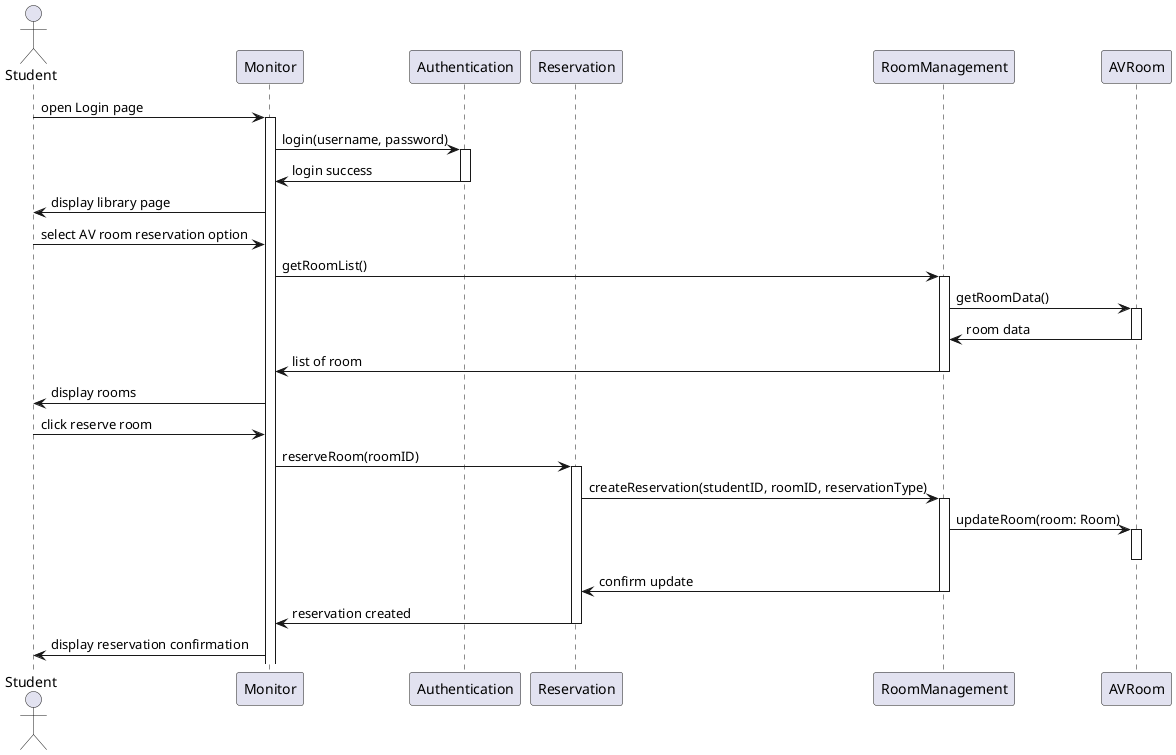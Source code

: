 @startuml
actor Student
participant Monitor
participant Authentication
participant Reservation
participant RoomManagement
participant AVRoom

Student -> Monitor: open Login page
activate Monitor
Monitor -> Authentication: login(username, password)
activate Authentication
Authentication -> Monitor: login success
deactivate Authentication
Monitor -> Student: display library page

Student -> Monitor: select AV room reservation option
Monitor -> RoomManagement: getRoomList()
activate RoomManagement
RoomManagement -> AVRoom: getRoomData()
activate AVRoom
AVRoom -> RoomManagement: room data
deactivate AVRoom
RoomManagement -> Monitor: list of room
deactivate RoomManagement
Monitor -> Student: display rooms

Student -> Monitor: click reserve room
Monitor -> Reservation: reserveRoom(roomID)
activate Reservation
Reservation -> RoomManagement: createReservation(studentID, roomID, reservationType)
activate RoomManagement
RoomManagement -> AVRoom: updateRoom(room: Room)
activate AVRoom
deactivate AVRoom
RoomManagement -> Reservation: confirm update
deactivate RoomManagement
Reservation -> Monitor: reservation created
deactivate Reservation
Monitor -> Student: display reservation confirmation
@enduml
